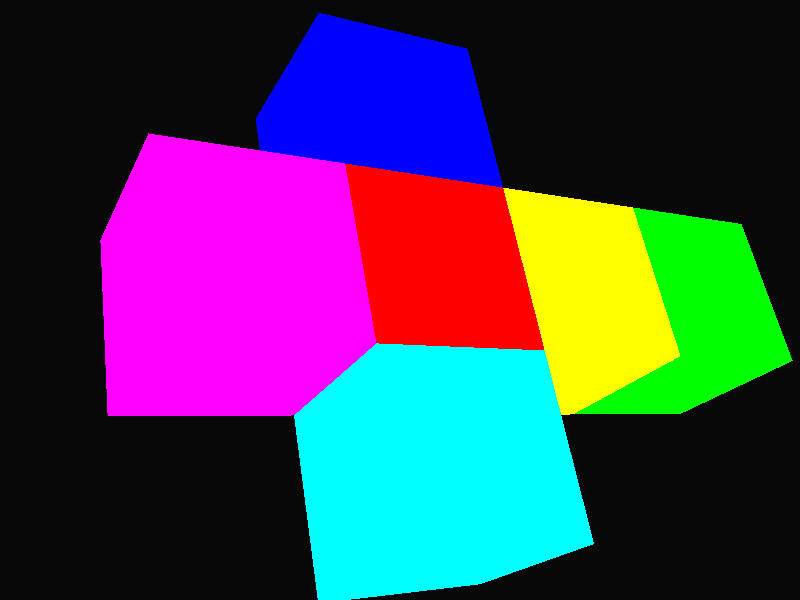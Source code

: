  #version 3.6; // 20220805 based on https://en.wikipedia.org/wiki/POV-Ray
// Includes a separate file defining a number of common colours
 #include "colors.inc"
 global_settings { assumed_gamma 1.0 }

// Sets a background colour for the image (dark grey)
 background   { color rgb <0.0025, 0.0025, 0.0025> }

// Places a camera
// direction: Sets, among other things, the field of view of the camera
// right: Sets the aspect ratio of the image
// look_at: Tells the camera where to look
 camera       { location  <0.0, 0.5, -5.0>
                direction 1.5*z
                right     x*image_width/image_height
                look_at   <0.0, 0.0, 0.0> }

// Places a light source
// color: Sets the color of the light source (white)
// translate: Moves the light source to a desired location
 light_source { <0, 0, 0>
                color rgb <1, 1, 1>
                translate <-5, 5, -5> }
// Places another light source
// color: Sets the color of the light source (dark grey)
// translate: Moves the light source to a desired location
 light_source { <0, 0, 0>
                color rgb <0.25, 0.25, 0.25>
                translate <6, -6, -6> }

// Sets a box
// pigment: Sets a color for the box ("Red" as defined in "colors.inc")
// finish: Sets how the surface of the box reflects light
// normal: Sets a bumpiness for the box using the "agate" in-built model
// rotate: Rotates the box
 box          { <-0.5, -0.5, -0.5>,
                <0.5, 0.5, 0.5>
                texture { pigment { color Red }
                          finish  { specular 0.6 }
                          normal  { agate 0.25 scale 1/2 }
                        }
		
                rotate <45,46,47> }
 box          { <-0.5, -0.5, -0.5>,
                <0.5, 0.5, 0.5>
                texture { pigment { color Green }
                          finish  { specular 0.6 }
                          normal  { agate 0.25 scale 1/2 }
                        }
		translate 2*z
                rotate <45,46,47> }
box          { <-0.5, -0.5, -0.5>,
                <0.5, 0.5, 0.5>
                texture { pigment { color Blue }
                          finish  { specular 0.6 }
                          normal  { agate 0.25 scale 1/2 }
                        }
		translate y
                rotate <45,46,47> }
box          { <-0.5, -0.5, -0.5>,
                <0.5, 0.5, 0.5>
                texture { pigment { color Cyan }
                          finish  { specular 0.6 }
                          normal  { agate 0.25 scale 1/2 }
                        }
		translate -y
                rotate <45,46,47> }
box          { <-0.5, -0.5, -0.5>,
                <0.5, 0.5, 0.5>
                texture { pigment { color Yellow }
                          finish  { specular 0.6 }
                          normal  { agate 0.25 scale 1/2 }
                        }
		translate z
                rotate <45,46,47> }
box          { <-0.5, -0.5, -0.5>,
                <0.5, 0.5, 0.5>
                texture { pigment { color Magenta }
                          finish  { specular 0.6 }
                          normal  { agate 0.25 scale 1/2 }
                        }
		translate -z
                rotate <45,46,47> }
